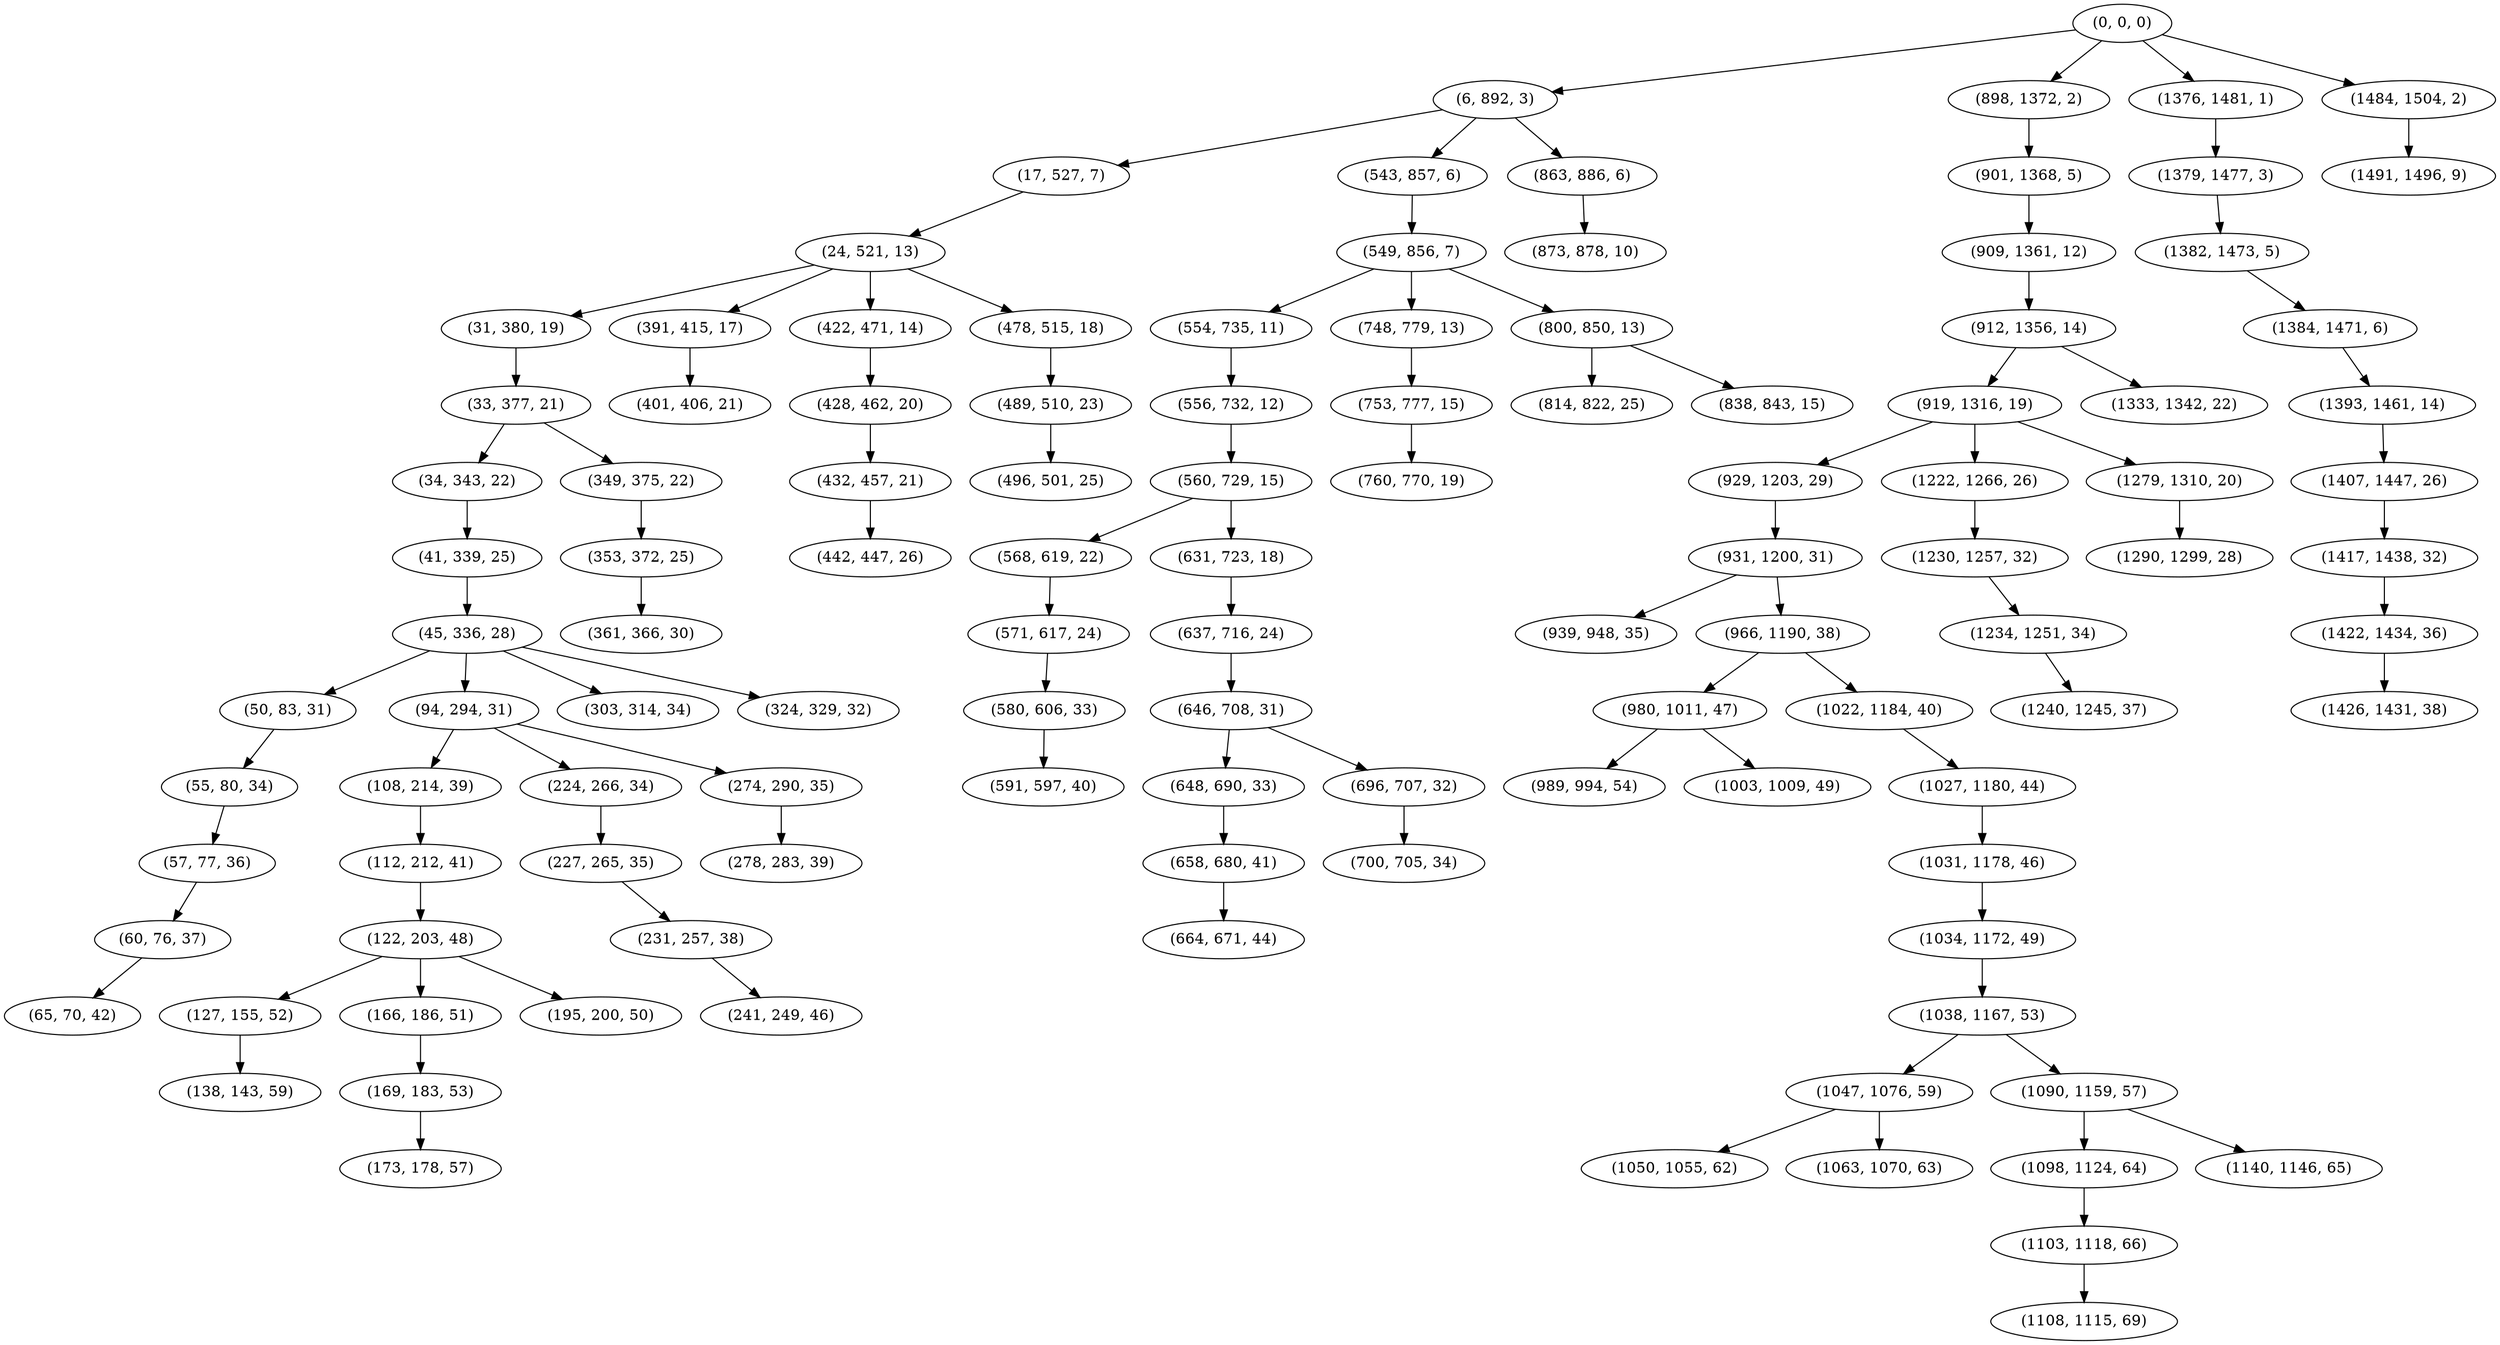 digraph tree {
    "(0, 0, 0)";
    "(6, 892, 3)";
    "(17, 527, 7)";
    "(24, 521, 13)";
    "(31, 380, 19)";
    "(33, 377, 21)";
    "(34, 343, 22)";
    "(41, 339, 25)";
    "(45, 336, 28)";
    "(50, 83, 31)";
    "(55, 80, 34)";
    "(57, 77, 36)";
    "(60, 76, 37)";
    "(65, 70, 42)";
    "(94, 294, 31)";
    "(108, 214, 39)";
    "(112, 212, 41)";
    "(122, 203, 48)";
    "(127, 155, 52)";
    "(138, 143, 59)";
    "(166, 186, 51)";
    "(169, 183, 53)";
    "(173, 178, 57)";
    "(195, 200, 50)";
    "(224, 266, 34)";
    "(227, 265, 35)";
    "(231, 257, 38)";
    "(241, 249, 46)";
    "(274, 290, 35)";
    "(278, 283, 39)";
    "(303, 314, 34)";
    "(324, 329, 32)";
    "(349, 375, 22)";
    "(353, 372, 25)";
    "(361, 366, 30)";
    "(391, 415, 17)";
    "(401, 406, 21)";
    "(422, 471, 14)";
    "(428, 462, 20)";
    "(432, 457, 21)";
    "(442, 447, 26)";
    "(478, 515, 18)";
    "(489, 510, 23)";
    "(496, 501, 25)";
    "(543, 857, 6)";
    "(549, 856, 7)";
    "(554, 735, 11)";
    "(556, 732, 12)";
    "(560, 729, 15)";
    "(568, 619, 22)";
    "(571, 617, 24)";
    "(580, 606, 33)";
    "(591, 597, 40)";
    "(631, 723, 18)";
    "(637, 716, 24)";
    "(646, 708, 31)";
    "(648, 690, 33)";
    "(658, 680, 41)";
    "(664, 671, 44)";
    "(696, 707, 32)";
    "(700, 705, 34)";
    "(748, 779, 13)";
    "(753, 777, 15)";
    "(760, 770, 19)";
    "(800, 850, 13)";
    "(814, 822, 25)";
    "(838, 843, 15)";
    "(863, 886, 6)";
    "(873, 878, 10)";
    "(898, 1372, 2)";
    "(901, 1368, 5)";
    "(909, 1361, 12)";
    "(912, 1356, 14)";
    "(919, 1316, 19)";
    "(929, 1203, 29)";
    "(931, 1200, 31)";
    "(939, 948, 35)";
    "(966, 1190, 38)";
    "(980, 1011, 47)";
    "(989, 994, 54)";
    "(1003, 1009, 49)";
    "(1022, 1184, 40)";
    "(1027, 1180, 44)";
    "(1031, 1178, 46)";
    "(1034, 1172, 49)";
    "(1038, 1167, 53)";
    "(1047, 1076, 59)";
    "(1050, 1055, 62)";
    "(1063, 1070, 63)";
    "(1090, 1159, 57)";
    "(1098, 1124, 64)";
    "(1103, 1118, 66)";
    "(1108, 1115, 69)";
    "(1140, 1146, 65)";
    "(1222, 1266, 26)";
    "(1230, 1257, 32)";
    "(1234, 1251, 34)";
    "(1240, 1245, 37)";
    "(1279, 1310, 20)";
    "(1290, 1299, 28)";
    "(1333, 1342, 22)";
    "(1376, 1481, 1)";
    "(1379, 1477, 3)";
    "(1382, 1473, 5)";
    "(1384, 1471, 6)";
    "(1393, 1461, 14)";
    "(1407, 1447, 26)";
    "(1417, 1438, 32)";
    "(1422, 1434, 36)";
    "(1426, 1431, 38)";
    "(1484, 1504, 2)";
    "(1491, 1496, 9)";
    "(0, 0, 0)" -> "(6, 892, 3)";
    "(0, 0, 0)" -> "(898, 1372, 2)";
    "(0, 0, 0)" -> "(1376, 1481, 1)";
    "(0, 0, 0)" -> "(1484, 1504, 2)";
    "(6, 892, 3)" -> "(17, 527, 7)";
    "(6, 892, 3)" -> "(543, 857, 6)";
    "(6, 892, 3)" -> "(863, 886, 6)";
    "(17, 527, 7)" -> "(24, 521, 13)";
    "(24, 521, 13)" -> "(31, 380, 19)";
    "(24, 521, 13)" -> "(391, 415, 17)";
    "(24, 521, 13)" -> "(422, 471, 14)";
    "(24, 521, 13)" -> "(478, 515, 18)";
    "(31, 380, 19)" -> "(33, 377, 21)";
    "(33, 377, 21)" -> "(34, 343, 22)";
    "(33, 377, 21)" -> "(349, 375, 22)";
    "(34, 343, 22)" -> "(41, 339, 25)";
    "(41, 339, 25)" -> "(45, 336, 28)";
    "(45, 336, 28)" -> "(50, 83, 31)";
    "(45, 336, 28)" -> "(94, 294, 31)";
    "(45, 336, 28)" -> "(303, 314, 34)";
    "(45, 336, 28)" -> "(324, 329, 32)";
    "(50, 83, 31)" -> "(55, 80, 34)";
    "(55, 80, 34)" -> "(57, 77, 36)";
    "(57, 77, 36)" -> "(60, 76, 37)";
    "(60, 76, 37)" -> "(65, 70, 42)";
    "(94, 294, 31)" -> "(108, 214, 39)";
    "(94, 294, 31)" -> "(224, 266, 34)";
    "(94, 294, 31)" -> "(274, 290, 35)";
    "(108, 214, 39)" -> "(112, 212, 41)";
    "(112, 212, 41)" -> "(122, 203, 48)";
    "(122, 203, 48)" -> "(127, 155, 52)";
    "(122, 203, 48)" -> "(166, 186, 51)";
    "(122, 203, 48)" -> "(195, 200, 50)";
    "(127, 155, 52)" -> "(138, 143, 59)";
    "(166, 186, 51)" -> "(169, 183, 53)";
    "(169, 183, 53)" -> "(173, 178, 57)";
    "(224, 266, 34)" -> "(227, 265, 35)";
    "(227, 265, 35)" -> "(231, 257, 38)";
    "(231, 257, 38)" -> "(241, 249, 46)";
    "(274, 290, 35)" -> "(278, 283, 39)";
    "(349, 375, 22)" -> "(353, 372, 25)";
    "(353, 372, 25)" -> "(361, 366, 30)";
    "(391, 415, 17)" -> "(401, 406, 21)";
    "(422, 471, 14)" -> "(428, 462, 20)";
    "(428, 462, 20)" -> "(432, 457, 21)";
    "(432, 457, 21)" -> "(442, 447, 26)";
    "(478, 515, 18)" -> "(489, 510, 23)";
    "(489, 510, 23)" -> "(496, 501, 25)";
    "(543, 857, 6)" -> "(549, 856, 7)";
    "(549, 856, 7)" -> "(554, 735, 11)";
    "(549, 856, 7)" -> "(748, 779, 13)";
    "(549, 856, 7)" -> "(800, 850, 13)";
    "(554, 735, 11)" -> "(556, 732, 12)";
    "(556, 732, 12)" -> "(560, 729, 15)";
    "(560, 729, 15)" -> "(568, 619, 22)";
    "(560, 729, 15)" -> "(631, 723, 18)";
    "(568, 619, 22)" -> "(571, 617, 24)";
    "(571, 617, 24)" -> "(580, 606, 33)";
    "(580, 606, 33)" -> "(591, 597, 40)";
    "(631, 723, 18)" -> "(637, 716, 24)";
    "(637, 716, 24)" -> "(646, 708, 31)";
    "(646, 708, 31)" -> "(648, 690, 33)";
    "(646, 708, 31)" -> "(696, 707, 32)";
    "(648, 690, 33)" -> "(658, 680, 41)";
    "(658, 680, 41)" -> "(664, 671, 44)";
    "(696, 707, 32)" -> "(700, 705, 34)";
    "(748, 779, 13)" -> "(753, 777, 15)";
    "(753, 777, 15)" -> "(760, 770, 19)";
    "(800, 850, 13)" -> "(814, 822, 25)";
    "(800, 850, 13)" -> "(838, 843, 15)";
    "(863, 886, 6)" -> "(873, 878, 10)";
    "(898, 1372, 2)" -> "(901, 1368, 5)";
    "(901, 1368, 5)" -> "(909, 1361, 12)";
    "(909, 1361, 12)" -> "(912, 1356, 14)";
    "(912, 1356, 14)" -> "(919, 1316, 19)";
    "(912, 1356, 14)" -> "(1333, 1342, 22)";
    "(919, 1316, 19)" -> "(929, 1203, 29)";
    "(919, 1316, 19)" -> "(1222, 1266, 26)";
    "(919, 1316, 19)" -> "(1279, 1310, 20)";
    "(929, 1203, 29)" -> "(931, 1200, 31)";
    "(931, 1200, 31)" -> "(939, 948, 35)";
    "(931, 1200, 31)" -> "(966, 1190, 38)";
    "(966, 1190, 38)" -> "(980, 1011, 47)";
    "(966, 1190, 38)" -> "(1022, 1184, 40)";
    "(980, 1011, 47)" -> "(989, 994, 54)";
    "(980, 1011, 47)" -> "(1003, 1009, 49)";
    "(1022, 1184, 40)" -> "(1027, 1180, 44)";
    "(1027, 1180, 44)" -> "(1031, 1178, 46)";
    "(1031, 1178, 46)" -> "(1034, 1172, 49)";
    "(1034, 1172, 49)" -> "(1038, 1167, 53)";
    "(1038, 1167, 53)" -> "(1047, 1076, 59)";
    "(1038, 1167, 53)" -> "(1090, 1159, 57)";
    "(1047, 1076, 59)" -> "(1050, 1055, 62)";
    "(1047, 1076, 59)" -> "(1063, 1070, 63)";
    "(1090, 1159, 57)" -> "(1098, 1124, 64)";
    "(1090, 1159, 57)" -> "(1140, 1146, 65)";
    "(1098, 1124, 64)" -> "(1103, 1118, 66)";
    "(1103, 1118, 66)" -> "(1108, 1115, 69)";
    "(1222, 1266, 26)" -> "(1230, 1257, 32)";
    "(1230, 1257, 32)" -> "(1234, 1251, 34)";
    "(1234, 1251, 34)" -> "(1240, 1245, 37)";
    "(1279, 1310, 20)" -> "(1290, 1299, 28)";
    "(1376, 1481, 1)" -> "(1379, 1477, 3)";
    "(1379, 1477, 3)" -> "(1382, 1473, 5)";
    "(1382, 1473, 5)" -> "(1384, 1471, 6)";
    "(1384, 1471, 6)" -> "(1393, 1461, 14)";
    "(1393, 1461, 14)" -> "(1407, 1447, 26)";
    "(1407, 1447, 26)" -> "(1417, 1438, 32)";
    "(1417, 1438, 32)" -> "(1422, 1434, 36)";
    "(1422, 1434, 36)" -> "(1426, 1431, 38)";
    "(1484, 1504, 2)" -> "(1491, 1496, 9)";
}
